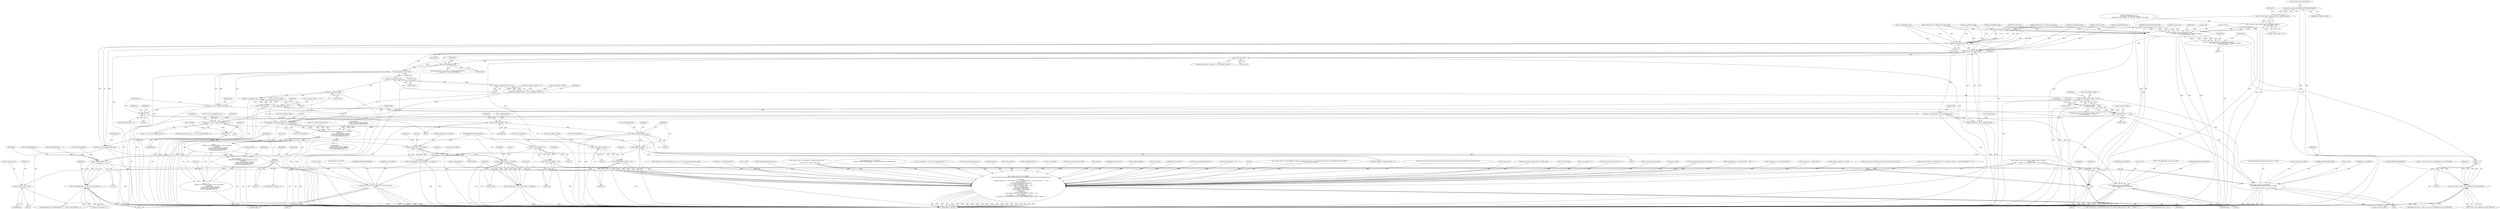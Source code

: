 digraph "0_FFmpeg_29ffeef5e73b8f41ff3a3f2242d356759c66f91f@API" {
"1002410" [label="(Call,h->avctx->active_thread_type & FF_THREAD_FRAME)"];
"1002409" [label="(Call,!(h->avctx->active_thread_type & FF_THREAD_FRAME))"];
"1002408" [label="(Call,!(h->avctx->active_thread_type & FF_THREAD_FRAME) ||\n                                             h0->current_slice == 0)"];
"1002402" [label="(Call,ff_h264_decode_ref_pic_marking(h0, &h->gb,\n                                             !(h->avctx->active_thread_type & FF_THREAD_FRAME) ||\n                                             h0->current_slice == 0))"];
"1002400" [label="(Call,ret = ff_h264_decode_ref_pic_marking(h0, &h->gb,\n                                             !(h->avctx->active_thread_type & FF_THREAD_FRAME) ||\n                                             h0->current_slice == 0))"];
"1002424" [label="(Call,ret < 0)"];
"1002423" [label="(Call,ret < 0 && (h->avctx->err_recognition & AV_EF_EXPLODE))"];
"1002493" [label="(Call,get_ue_golomb_31(&h->gb))"];
"1002491" [label="(Call,tmp = get_ue_golomb_31(&h->gb))"];
"1002499" [label="(Call,tmp > 2)"];
"1002511" [label="(Call,h->cabac_init_idc = tmp)"];
"1002529" [label="(Call,get_se_golomb(&h->gb))"];
"1002521" [label="(Call,tmp = h->pps.init_qp + get_se_golomb(&h->gb))"];
"1002535" [label="(Call,tmp > 51 + 6 * (h->sps.bit_depth_luma - 8))"];
"1002549" [label="(Call,av_log(h->avctx, AV_LOG_ERROR, \"QP %u out of range\n\", tmp))"];
"1002558" [label="(Call,h->qscale       = tmp)"];
"1002569" [label="(Call,get_chroma_qp(h, 0, h->qscale))"];
"1002563" [label="(Call,h->chroma_qp[0] = get_chroma_qp(h, 0, h->qscale))"];
"1002581" [label="(Call,get_chroma_qp(h, 1, h->qscale))"];
"1002575" [label="(Call,h->chroma_qp[1] = get_chroma_qp(h, 1, h->qscale))"];
"1002835" [label="(Call,h != h0)"];
"1003305" [label="(Call,av_log(h->avctx, AV_LOG_DEBUG,\n               \"slice:%d %s mb:%d %c%s%s pps:%u frame:%d poc:%d/%d ref:%d/%d qp:%d loop:%d:%d:%d weight:%d%s %s\n\",\n               h->slice_num,\n               (h->picture_structure == PICT_FRAME ? \"F\" : h->picture_structure == PICT_TOP_FIELD ? \"T\" : \"B\"),\n               first_mb_in_slice,\n               av_get_picture_type_char(h->slice_type),\n               h->slice_type_fixed ? \" fix\" : \"\",\n               h->nal_unit_type == NAL_IDR_SLICE ? \" IDR\" : \"\",\n               pps_id, h->frame_num,\n               h->cur_pic_ptr->field_poc[0],\n               h->cur_pic_ptr->field_poc[1],\n               h->ref_count[0], h->ref_count[1],\n               h->qscale,\n               h->deblocking_filter,\n               h->slice_alpha_c0_offset / 2 - 26, h->slice_beta_offset / 2 - 26,\n               h->use_weight,\n               h->use_weight == 1 && h->use_weight_chroma ? \"c\" : \"\",\n               h->slice_type == AV_PICTURE_TYPE_B ? (h->direct_spatial_mv_pred ? \"SPAT\" : \"TEMP\") : \"\"))"];
"1002523" [label="(Call,h->pps.init_qp + get_se_golomb(&h->gb))"];
"1002593" [label="(Call,get_bits1(&h->gb))"];
"1002610" [label="(Call,get_se_golomb(&h->gb))"];
"1002639" [label="(Call,get_ue_golomb_31(&h->gb))"];
"1002637" [label="(Call,tmp = get_ue_golomb_31(&h->gb))"];
"1002645" [label="(Call,tmp > 2)"];
"1002649" [label="(Call,av_log(h->avctx, AV_LOG_ERROR,\n                   \"deblocking_filter_idc %u out of range\n\", tmp))"];
"1002658" [label="(Call,h->deblocking_filter = tmp)"];
"1002664" [label="(Call,h->deblocking_filter < 2)"];
"1002669" [label="(Call,h->deblocking_filter ^= 1)"];
"1002785" [label="(Call,h->deblocking_filter == 1)"];
"1002784" [label="(Call,h->deblocking_filter == 1 && h0->max_contexts > 1)"];
"1002684" [label="(Call,get_se_golomb(&h->gb))"];
"1002683" [label="(Call,get_se_golomb(&h->gb) << 1)"];
"1002679" [label="(Call,h->slice_alpha_c0_offset += get_se_golomb(&h->gb) << 1)"];
"1002703" [label="(Call,h->slice_alpha_c0_offset > 104U)"];
"1002702" [label="(Call,h->slice_alpha_c0_offset > 104U ||\n                h->slice_beta_offset     > 104U)"];
"1002714" [label="(Call,av_log(h->avctx, AV_LOG_ERROR,\n                       \"deblocking filter parameters %d %d out of range\n\",\n                       h->slice_alpha_c0_offset, h->slice_beta_offset))"];
"1002856" [label="(Call,FFMIN(h->slice_alpha_c0_offset, h->slice_beta_offset))"];
"1002855" [label="(Call,FFMIN(h->slice_alpha_c0_offset, h->slice_beta_offset) -\n                   FFMAX3(0,\n                          h->pps.chroma_qp_index_offset[0],\n                          h->pps.chroma_qp_index_offset[1]) +\n                   6 * (h->sps.bit_depth_luma - 8))"];
"1002853" [label="(Call,52 -\n                   FFMIN(h->slice_alpha_c0_offset, h->slice_beta_offset) -\n                   FFMAX3(0,\n                          h->pps.chroma_qp_index_offset[0],\n                          h->pps.chroma_qp_index_offset[1]) +\n                   6 * (h->sps.bit_depth_luma - 8))"];
"1002847" [label="(Call,h->qp_thresh = 15 + 52 -\n                   FFMIN(h->slice_alpha_c0_offset, h->slice_beta_offset) -\n                   FFMAX3(0,\n                          h->pps.chroma_qp_index_offset[0],\n                          h->pps.chroma_qp_index_offset[1]) +\n                   6 * (h->sps.bit_depth_luma - 8))"];
"1002851" [label="(Call,15 + 52 -\n                   FFMIN(h->slice_alpha_c0_offset, h->slice_beta_offset) -\n                   FFMAX3(0,\n                          h->pps.chroma_qp_index_offset[0],\n                          h->pps.chroma_qp_index_offset[1]) +\n                   6 * (h->sps.bit_depth_luma - 8))"];
"1003383" [label="(Call,h->slice_alpha_c0_offset / 2)"];
"1003382" [label="(Call,h->slice_alpha_c0_offset / 2 - 26)"];
"1003390" [label="(Call,h->slice_beta_offset / 2)"];
"1003389" [label="(Call,h->slice_beta_offset / 2 - 26)"];
"1002695" [label="(Call,get_se_golomb(&h->gb))"];
"1002694" [label="(Call,get_se_golomb(&h->gb) << 1)"];
"1002690" [label="(Call,h->slice_beta_offset     += get_se_golomb(&h->gb) << 1)"];
"1002708" [label="(Call,h->slice_beta_offset     > 104U)"];
"1002211" [label="(Call,get_se_golomb(&h->gb))"];
"1002549" [label="(Call,av_log(h->avctx, AV_LOG_ERROR, \"QP %u out of range\n\", tmp))"];
"1003371" [label="(Call,h->ref_count[1])"];
"1002653" [label="(Identifier,AV_LOG_ERROR)"];
"1002620" [label="(Call,h->slice_alpha_c0_offset = 52)"];
"1003304" [label="(Block,)"];
"1002805" [label="(Call,h->deblocking_filter = 2)"];
"1003366" [label="(Call,h->ref_count[0])"];
"1002666" [label="(Identifier,h)"];
"1002673" [label="(Literal,1)"];
"1002022" [label="(Call,first_mb_in_slice / h->mb_width)"];
"1002625" [label="(Call,h->slice_beta_offset     = 52)"];
"1002800" [label="(Identifier,h)"];
"1002581" [label="(Call,get_chroma_qp(h, 1, h->qscale))"];
"1002668" [label="(Literal,2)"];
"1002685" [label="(Call,&h->gb)"];
"1003394" [label="(Literal,2)"];
"1002572" [label="(Call,h->qscale)"];
"1002636" [label="(Block,)"];
"1003376" [label="(Call,h->qscale)"];
"1002847" [label="(Call,h->qp_thresh = 15 + 52 -\n                   FFMIN(h->slice_alpha_c0_offset, h->slice_beta_offset) -\n                   FFMAX3(0,\n                          h->pps.chroma_qp_index_offset[0],\n                          h->pps.chroma_qp_index_offset[1]) +\n                   6 * (h->sps.bit_depth_luma - 8))"];
"1002789" [label="(Literal,1)"];
"1003392" [label="(Identifier,h)"];
"1001914" [label="(Call,clone_slice(h, h0))"];
"1002849" [label="(Identifier,h)"];
"1002424" [label="(Call,ret < 0)"];
"1002523" [label="(Call,h->pps.init_qp + get_se_golomb(&h->gb))"];
"1002639" [label="(Call,get_ue_golomb_31(&h->gb))"];
"1002416" [label="(Identifier,FF_THREAD_FRAME)"];
"1002562" [label="(Identifier,tmp)"];
"1002648" [label="(Block,)"];
"1003384" [label="(Call,h->slice_alpha_c0_offset)"];
"1003329" [label="(Identifier,first_mb_in_slice)"];
"1003379" [label="(Call,h->deblocking_filter)"];
"1002865" [label="(Literal,0)"];
"1002593" [label="(Call,get_bits1(&h->gb))"];
"1002492" [label="(Identifier,tmp)"];
"1003311" [label="(Call,h->slice_num)"];
"1002718" [label="(Identifier,AV_LOG_ERROR)"];
"1002647" [label="(Literal,2)"];
"1002784" [label="(Call,h->deblocking_filter == 1 && h0->max_contexts > 1)"];
"1003388" [label="(Literal,26)"];
"1001611" [label="(Call,ret < 0 && (h->avctx->err_recognition & AV_EF_EXPLODE))"];
"1002854" [label="(Literal,52)"];
"1003397" [label="(Identifier,h)"];
"1003309" [label="(Identifier,AV_LOG_DEBUG)"];
"1002792" [label="(Identifier,h0)"];
"1002959" [label="(Call,h->slice_num&(MAX_SLICES-1))"];
"1002689" [label="(Literal,1)"];
"1002696" [label="(Call,&h->gb)"];
"1002408" [label="(Call,!(h->avctx->active_thread_type & FF_THREAD_FRAME) ||\n                                             h0->current_slice == 0)"];
"1002575" [label="(Call,h->chroma_qp[1] = get_chroma_qp(h, 1, h->qscale))"];
"1002640" [label="(Call,&h->gb)"];
"1002498" [label="(ControlStructure,if (tmp > 2))"];
"1002663" [label="(ControlStructure,if (h->deblocking_filter < 2))"];
"1002563" [label="(Call,h->chroma_qp[0] = get_chroma_qp(h, 0, h->qscale))"];
"1002566" [label="(Identifier,h)"];
"1002259" [label="(Call,h0->current_slice == 0 ||\n         slice_type != h0->last_slice_type ||\n         memcmp(h0->last_ref_count, h0->ref_count, sizeof(h0->ref_count)))"];
"1002778" [label="(Call,h->deblocking_filter = 0)"];
"1000997" [label="(Call,get_bits(&h->gb, h->sps.log2_max_frame_num))"];
"1003382" [label="(Call,h->slice_alpha_c0_offset / 2 - 26)"];
"1002880" [label="(Call,6 * (h->sps.bit_depth_luma - 8))"];
"1003334" [label="(Call,h->slice_type_fixed ? \" fix\" : \"\")"];
"1003425" [label="(Literal,0)"];
"1002975" [label="(Call,av_log(h->avctx, AV_LOG_WARNING, \"Possibly too many slices (%d >= %d), increase MAX_SLICES and recompile if there are artifacts\n\", h->slice_num, MAX_SLICES))"];
"1002402" [label="(Call,ff_h264_decode_ref_pic_marking(h0, &h->gb,\n                                             !(h->avctx->active_thread_type & FF_THREAD_FRAME) ||\n                                             h0->current_slice == 0))"];
"1002426" [label="(Literal,0)"];
"1003310" [label="(Literal,\"slice:%d %s mb:%d %c%s%s pps:%u frame:%d poc:%d/%d ref:%d/%d qp:%d loop:%d:%d:%d weight:%d%s %s\n\")"];
"1003349" [label="(Call,h->frame_num)"];
"1002651" [label="(Identifier,h)"];
"1002719" [label="(Literal,\"deblocking filter parameters %d %d out of range\n\")"];
"1003305" [label="(Call,av_log(h->avctx, AV_LOG_DEBUG,\n               \"slice:%d %s mb:%d %c%s%s pps:%u frame:%d poc:%d/%d ref:%d/%d qp:%d loop:%d:%d:%d weight:%d%s %s\n\",\n               h->slice_num,\n               (h->picture_structure == PICT_FRAME ? \"F\" : h->picture_structure == PICT_TOP_FIELD ? \"T\" : \"B\"),\n               first_mb_in_slice,\n               av_get_picture_type_char(h->slice_type),\n               h->slice_type_fixed ? \" fix\" : \"\",\n               h->nal_unit_type == NAL_IDR_SLICE ? \" IDR\" : \"\",\n               pps_id, h->frame_num,\n               h->cur_pic_ptr->field_poc[0],\n               h->cur_pic_ptr->field_poc[1],\n               h->ref_count[0], h->ref_count[1],\n               h->qscale,\n               h->deblocking_filter,\n               h->slice_alpha_c0_offset / 2 - 26, h->slice_beta_offset / 2 - 26,\n               h->use_weight,\n               h->use_weight == 1 && h->use_weight_chroma ? \"c\" : \"\",\n               h->slice_type == AV_PICTURE_TYPE_B ? (h->direct_spatial_mv_pred ? \"SPAT\" : \"TEMP\") : \"\"))"];
"1000126" [label="(MethodParameterIn,H264Context *h0)"];
"1002564" [label="(Call,h->chroma_qp[0])"];
"1001754" [label="(Call,h0->cur_pic_ptr->frame_num != h->frame_num)"];
"1002836" [label="(Identifier,h)"];
"1002159" [label="(Call,get_se_golomb(&h->gb))"];
"1002834" [label="(ControlStructure,if (h != h0))"];
"1002088" [label="(Call,2 * h->frame_num)"];
"1003401" [label="(Call,h->use_weight == 1)"];
"1002417" [label="(Call,h0->current_slice == 0)"];
"1002411" [label="(Call,h->avctx->active_thread_type)"];
"1002529" [label="(Call,get_se_golomb(&h->gb))"];
"1002535" [label="(Call,tmp > 51 + 6 * (h->sps.bit_depth_luma - 8))"];
"1002131" [label="(Call,get_bits(&h->gb, h->sps.log2_max_poc_lsb))"];
"1003004" [label="(Call,h->slice_num & (MAX_SLICES - 1))"];
"1002733" [label="(Identifier,h)"];
"1002723" [label="(Call,h->slice_beta_offset)"];
"1002522" [label="(Identifier,tmp)"];
"1002720" [label="(Call,h->slice_alpha_c0_offset)"];
"1002534" [label="(ControlStructure,if (tmp > 51 + 6 * (h->sps.bit_depth_luma - 8)))"];
"1002680" [label="(Call,h->slice_alpha_c0_offset)"];
"1002491" [label="(Call,tmp = get_ue_golomb_31(&h->gb))"];
"1003352" [label="(Call,h->cur_pic_ptr->field_poc[0])"];
"1002524" [label="(Call,h->pps.init_qp)"];
"1002863" [label="(Call,FFMAX3(0,\n                          h->pps.chroma_qp_index_offset[0],\n                          h->pps.chroma_qp_index_offset[1]) +\n                   6 * (h->sps.bit_depth_luma - 8))"];
"1002186" [label="(Call,get_se_golomb(&h->gb))"];
"1002665" [label="(Call,h->deblocking_filter)"];
"1002670" [label="(Call,h->deblocking_filter)"];
"1002690" [label="(Call,h->slice_beta_offset     += get_se_golomb(&h->gb) << 1)"];
"1002638" [label="(Identifier,tmp)"];
"1002835" [label="(Call,h != h0)"];
"1002557" [label="(Identifier,AVERROR_INVALIDDATA)"];
"1002571" [label="(Literal,0)"];
"1003396" [label="(Call,h->use_weight)"];
"1002790" [label="(Call,h0->max_contexts > 1)"];
"1002700" [label="(Literal,1)"];
"1002536" [label="(Identifier,tmp)"];
"1003390" [label="(Call,h->slice_beta_offset / 2)"];
"1002848" [label="(Call,h->qp_thresh)"];
"1002598" [label="(ControlStructure,if (h->slice_type == AV_PICTURE_TYPE_SP ||\n        h->slice_type == AV_PICTURE_TYPE_SI))"];
"1002701" [label="(ControlStructure,if (h->slice_alpha_c0_offset > 104U ||\n                h->slice_beta_offset     > 104U))"];
"1002615" [label="(Call,h->deblocking_filter     = 1)"];
"1003389" [label="(Call,h->slice_beta_offset / 2 - 26)"];
"1003330" [label="(Call,av_get_picture_type_char(h->slice_type))"];
"1002403" [label="(Identifier,h0)"];
"1002499" [label="(Call,tmp > 2)"];
"1002610" [label="(Call,get_se_golomb(&h->gb))"];
"1002662" [label="(Identifier,tmp)"];
"1002786" [label="(Call,h->deblocking_filter)"];
"1000125" [label="(MethodParameterIn,H264Context *h)"];
"1002602" [label="(Identifier,h)"];
"1002617" [label="(Identifier,h)"];
"1002660" [label="(Identifier,h)"];
"1002584" [label="(Call,h->qscale)"];
"1002409" [label="(Call,!(h->avctx->active_thread_type & FF_THREAD_FRAME))"];
"1002476" [label="(Call,ff_h264_direct_ref_list_init(h))"];
"1002684" [label="(Call,get_se_golomb(&h->gb))"];
"1002646" [label="(Identifier,tmp)"];
"1002650" [label="(Call,h->avctx)"];
"1002399" [label="(Block,)"];
"1002553" [label="(Identifier,AV_LOG_ERROR)"];
"1002695" [label="(Call,get_se_golomb(&h->gb))"];
"1002569" [label="(Call,get_chroma_qp(h, 0, h->qscale))"];
"1002678" [label="(Block,)"];
"1002539" [label="(Call,6 * (h->sps.bit_depth_luma - 8))"];
"1003340" [label="(Call,h->nal_unit_type == NAL_IDR_SLICE ? \" IDR\" : \"\")"];
"1002537" [label="(Call,51 + 6 * (h->sps.bit_depth_luma - 8))"];
"1002692" [label="(Identifier,h)"];
"1002669" [label="(Call,h->deblocking_filter ^= 1)"];
"1002438" [label="(Identifier,h)"];
"1002727" [label="(Identifier,AVERROR_INVALIDDATA)"];
"1002490" [label="(Block,)"];
"1002590" [label="(Identifier,h)"];
"1002708" [label="(Call,h->slice_beta_offset     > 104U)"];
"1002425" [label="(Identifier,ret)"];
"1002702" [label="(Call,h->slice_alpha_c0_offset > 104U ||\n                h->slice_beta_offset     > 104U)"];
"1002703" [label="(Call,h->slice_alpha_c0_offset > 104U)"];
"1002783" [label="(ControlStructure,if (h->deblocking_filter == 1 && h0->max_contexts > 1))"];
"1003395" [label="(Literal,26)"];
"1002423" [label="(Call,ret < 0 && (h->avctx->err_recognition & AV_EF_EXPLODE))"];
"1002570" [label="(Identifier,h)"];
"1001442" [label="(Call,h->frame_num != h->prev_frame_num)"];
"1002851" [label="(Call,15 + 52 -\n                   FFMIN(h->slice_alpha_c0_offset, h->slice_beta_offset) -\n                   FFMAX3(0,\n                          h->pps.chroma_qp_index_offset[0],\n                          h->pps.chroma_qp_index_offset[1]) +\n                   6 * (h->sps.bit_depth_luma - 8))"];
"1002969" [label="(Call,h->slice_num >= MAX_SLICES)"];
"1000980" [label="(Call,h->dequant_coeff_pps != pps_id)"];
"1002645" [label="(Call,tmp > 2)"];
"1002649" [label="(Call,av_log(h->avctx, AV_LOG_ERROR,\n                   \"deblocking_filter_idc %u out of range\n\", tmp))"];
"1002404" [label="(Call,&h->gb)"];
"1002655" [label="(Identifier,tmp)"];
"1002511" [label="(Call,h->cabac_init_idc = tmp)"];
"1002422" [label="(ControlStructure,if (ret < 0 && (h->avctx->err_recognition & AV_EF_EXPLODE)))"];
"1002709" [label="(Call,h->slice_beta_offset)"];
"1003411" [label="(Call,h->slice_type == AV_PICTURE_TYPE_B ? (h->direct_spatial_mv_pred ? \"SPAT\" : \"TEMP\") : \"\")"];
"1002659" [label="(Call,h->deblocking_filter)"];
"1000993" [label="(Call,h->frame_num = get_bits(&h->gb, h->sps.log2_max_frame_num))"];
"1002427" [label="(Call,h->avctx->err_recognition & AV_EF_EXPLODE)"];
"1003314" [label="(Call,h->picture_structure == PICT_FRAME ? \"F\" : h->picture_structure == PICT_TOP_FIELD ? \"T\" : \"B\")"];
"1002860" [label="(Call,h->slice_beta_offset)"];
"1002841" [label="(Identifier,h)"];
"1002594" [label="(Call,&h->gb)"];
"1002493" [label="(Call,get_ue_golomb_31(&h->gb))"];
"1002852" [label="(Literal,15)"];
"1001083" [label="(Call,get_bits1(&h->gb))"];
"1002714" [label="(Call,av_log(h->avctx, AV_LOG_ERROR,\n                       \"deblocking filter parameters %d %d out of range\n\",\n                       h->slice_alpha_c0_offset, h->slice_beta_offset))"];
"1003391" [label="(Call,h->slice_beta_offset)"];
"1002512" [label="(Call,h->cabac_init_idc)"];
"1002611" [label="(Call,&h->gb)"];
"1002435" [label="(Identifier,AVERROR_INVALIDDATA)"];
"1002679" [label="(Call,h->slice_alpha_c0_offset += get_se_golomb(&h->gb) << 1)"];
"1002500" [label="(Identifier,tmp)"];
"1002239" [label="(Call,get_ue_golomb(&h->gb))"];
"1002501" [label="(Literal,2)"];
"1002400" [label="(Call,ret = ff_h264_decode_ref_pic_marking(h0, &h->gb,\n                                             !(h->avctx->active_thread_type & FF_THREAD_FRAME) ||\n                                             h0->current_slice == 0))"];
"1002705" [label="(Identifier,h)"];
"1002712" [label="(Literal,104U)"];
"1002715" [label="(Call,h->avctx)"];
"1002401" [label="(Identifier,ret)"];
"1002713" [label="(Block,)"];
"1002576" [label="(Call,h->chroma_qp[1])"];
"1001460" [label="(Call,h->frame_num != (h->prev_frame_num + 1) % (1 << h->sps.log2_max_frame_num))"];
"1002582" [label="(Identifier,h)"];
"1002548" [label="(Block,)"];
"1002654" [label="(Literal,\"deblocking_filter_idc %u out of range\n\")"];
"1002530" [label="(Call,&h->gb)"];
"1002657" [label="(Identifier,AVERROR_INVALIDDATA)"];
"1002853" [label="(Call,52 -\n                   FFMIN(h->slice_alpha_c0_offset, h->slice_beta_offset) -\n                   FFMAX3(0,\n                          h->pps.chroma_qp_index_offset[0],\n                          h->pps.chroma_qp_index_offset[1]) +\n                   6 * (h->sps.bit_depth_luma - 8))"];
"1000306" [label="(Call,pps_id >= MAX_PPS_COUNT)"];
"1002551" [label="(Identifier,h)"];
"1002676" [label="(Identifier,h)"];
"1001908" [label="(Call,h != h0)"];
"1002671" [label="(Identifier,h)"];
"1002550" [label="(Call,h->avctx)"];
"1002637" [label="(Call,tmp = get_ue_golomb_31(&h->gb))"];
"1002704" [label="(Call,h->slice_alpha_c0_offset)"];
"1002513" [label="(Identifier,h)"];
"1003306" [label="(Call,h->avctx)"];
"1002691" [label="(Call,h->slice_beta_offset)"];
"1002578" [label="(Identifier,h)"];
"1002518" [label="(Identifier,h)"];
"1002942" [label="(Call,h->slice_num&(MAX_SLICES-1))"];
"1000887" [label="(Call,av_log(h->avctx, AV_LOG_INFO, \"Reinit context to %dx%d, \"\n               \"pix_fmt: %s\n\", h->width, h->height, av_get_pix_fmt_name(h->avctx->pix_fmt)))"];
"1002587" [label="(ControlStructure,if (h->slice_type == AV_PICTURE_TYPE_SP))"];
"1002710" [label="(Identifier,h)"];
"1002785" [label="(Call,h->deblocking_filter == 1)"];
"1003383" [label="(Call,h->slice_alpha_c0_offset / 2)"];
"1002555" [label="(Identifier,tmp)"];
"1002856" [label="(Call,FFMIN(h->slice_alpha_c0_offset, h->slice_beta_offset))"];
"1002707" [label="(Literal,104U)"];
"1002664" [label="(Call,h->deblocking_filter < 2)"];
"1002855" [label="(Call,FFMIN(h->slice_alpha_c0_offset, h->slice_beta_offset) -\n                   FFMAX3(0,\n                          h->pps.chroma_qp_index_offset[0],\n                          h->pps.chroma_qp_index_offset[1]) +\n                   6 * (h->sps.bit_depth_luma - 8))"];
"1002864" [label="(Call,FFMAX3(0,\n                          h->pps.chroma_qp_index_offset[0],\n                          h->pps.chroma_qp_index_offset[1]))"];
"1002716" [label="(Identifier,h)"];
"1002837" [label="(Identifier,h0)"];
"1002823" [label="(Call,av_log(h->avctx, AV_LOG_INFO,\n                       \"Cannot parallelize deblocking type 1, decoding such frames in sequential order\n\"))"];
"1003399" [label="(Call,h->use_weight == 1 && h->use_weight_chroma ? \"c\" : \"\")"];
"1003359" [label="(Call,h->cur_pic_ptr->field_poc[1])"];
"1002857" [label="(Call,h->slice_alpha_c0_offset)"];
"1002419" [label="(Identifier,h0)"];
"1002410" [label="(Call,h->avctx->active_thread_type & FF_THREAD_FRAME)"];
"1001073" [label="(Call,get_bits1(&h->gb))"];
"1003426" [label="(MethodReturn,static int)"];
"1002644" [label="(ControlStructure,if (tmp > 2))"];
"1002521" [label="(Call,tmp = h->pps.init_qp + get_se_golomb(&h->gb))"];
"1003387" [label="(Literal,2)"];
"1002559" [label="(Call,h->qscale)"];
"1002694" [label="(Call,get_se_golomb(&h->gb) << 1)"];
"1002560" [label="(Identifier,h)"];
"1000127" [label="(Block,)"];
"1002554" [label="(Literal,\"QP %u out of range\n\")"];
"1002683" [label="(Call,get_se_golomb(&h->gb) << 1)"];
"1002891" [label="(Identifier,h0)"];
"1002658" [label="(Call,h->deblocking_filter = tmp)"];
"1002430" [label="(Identifier,h)"];
"1002494" [label="(Call,&h->gb)"];
"1002505" [label="(Identifier,h)"];
"1001491" [label="(Call,av_log(h->avctx, AV_LOG_DEBUG, \"Frame num gap %d %d\n\",\n                   h->frame_num, h->prev_frame_num))"];
"1002558" [label="(Call,h->qscale       = tmp)"];
"1002583" [label="(Literal,1)"];
"1003348" [label="(Identifier,pps_id)"];
"1002515" [label="(Identifier,tmp)"];
"1002113" [label="(Call,get_ue_golomb(&h->gb))"];
"1002410" -> "1002409"  [label="AST: "];
"1002410" -> "1002416"  [label="CFG: "];
"1002411" -> "1002410"  [label="AST: "];
"1002416" -> "1002410"  [label="AST: "];
"1002409" -> "1002410"  [label="CFG: "];
"1002410" -> "1003426"  [label="DDG: "];
"1002410" -> "1003426"  [label="DDG: "];
"1002410" -> "1002409"  [label="DDG: "];
"1002410" -> "1002409"  [label="DDG: "];
"1002409" -> "1002408"  [label="AST: "];
"1002419" -> "1002409"  [label="CFG: "];
"1002408" -> "1002409"  [label="CFG: "];
"1002409" -> "1003426"  [label="DDG: "];
"1002409" -> "1002408"  [label="DDG: "];
"1002408" -> "1002402"  [label="AST: "];
"1002408" -> "1002417"  [label="CFG: "];
"1002417" -> "1002408"  [label="AST: "];
"1002402" -> "1002408"  [label="CFG: "];
"1002408" -> "1003426"  [label="DDG: "];
"1002408" -> "1003426"  [label="DDG: "];
"1002408" -> "1002402"  [label="DDG: "];
"1002408" -> "1002402"  [label="DDG: "];
"1002417" -> "1002408"  [label="DDG: "];
"1002417" -> "1002408"  [label="DDG: "];
"1002259" -> "1002408"  [label="DDG: "];
"1002402" -> "1002400"  [label="AST: "];
"1002403" -> "1002402"  [label="AST: "];
"1002404" -> "1002402"  [label="AST: "];
"1002400" -> "1002402"  [label="CFG: "];
"1002402" -> "1003426"  [label="DDG: "];
"1002402" -> "1003426"  [label="DDG: "];
"1002402" -> "1003426"  [label="DDG: "];
"1002402" -> "1002400"  [label="DDG: "];
"1002402" -> "1002400"  [label="DDG: "];
"1002402" -> "1002400"  [label="DDG: "];
"1001914" -> "1002402"  [label="DDG: "];
"1001908" -> "1002402"  [label="DDG: "];
"1000126" -> "1002402"  [label="DDG: "];
"1002113" -> "1002402"  [label="DDG: "];
"1001073" -> "1002402"  [label="DDG: "];
"1000997" -> "1002402"  [label="DDG: "];
"1002239" -> "1002402"  [label="DDG: "];
"1002159" -> "1002402"  [label="DDG: "];
"1002186" -> "1002402"  [label="DDG: "];
"1001083" -> "1002402"  [label="DDG: "];
"1002211" -> "1002402"  [label="DDG: "];
"1002131" -> "1002402"  [label="DDG: "];
"1002402" -> "1002493"  [label="DDG: "];
"1002402" -> "1002529"  [label="DDG: "];
"1002402" -> "1002835"  [label="DDG: "];
"1002400" -> "1002399"  [label="AST: "];
"1002401" -> "1002400"  [label="AST: "];
"1002425" -> "1002400"  [label="CFG: "];
"1002400" -> "1003426"  [label="DDG: "];
"1002400" -> "1002424"  [label="DDG: "];
"1002424" -> "1002423"  [label="AST: "];
"1002424" -> "1002426"  [label="CFG: "];
"1002425" -> "1002424"  [label="AST: "];
"1002426" -> "1002424"  [label="AST: "];
"1002430" -> "1002424"  [label="CFG: "];
"1002423" -> "1002424"  [label="CFG: "];
"1002424" -> "1003426"  [label="DDG: "];
"1002424" -> "1002423"  [label="DDG: "];
"1002424" -> "1002423"  [label="DDG: "];
"1002423" -> "1002422"  [label="AST: "];
"1002423" -> "1002427"  [label="CFG: "];
"1002427" -> "1002423"  [label="AST: "];
"1002435" -> "1002423"  [label="CFG: "];
"1002438" -> "1002423"  [label="CFG: "];
"1002423" -> "1003426"  [label="DDG: "];
"1002423" -> "1003426"  [label="DDG: "];
"1002423" -> "1003426"  [label="DDG: "];
"1002427" -> "1002423"  [label="DDG: "];
"1002427" -> "1002423"  [label="DDG: "];
"1001611" -> "1002423"  [label="DDG: "];
"1002493" -> "1002491"  [label="AST: "];
"1002493" -> "1002494"  [label="CFG: "];
"1002494" -> "1002493"  [label="AST: "];
"1002491" -> "1002493"  [label="CFG: "];
"1002493" -> "1003426"  [label="DDG: "];
"1002493" -> "1002491"  [label="DDG: "];
"1002113" -> "1002493"  [label="DDG: "];
"1001073" -> "1002493"  [label="DDG: "];
"1000997" -> "1002493"  [label="DDG: "];
"1002239" -> "1002493"  [label="DDG: "];
"1002159" -> "1002493"  [label="DDG: "];
"1002186" -> "1002493"  [label="DDG: "];
"1002211" -> "1002493"  [label="DDG: "];
"1002131" -> "1002493"  [label="DDG: "];
"1001083" -> "1002493"  [label="DDG: "];
"1002493" -> "1002529"  [label="DDG: "];
"1002491" -> "1002490"  [label="AST: "];
"1002492" -> "1002491"  [label="AST: "];
"1002500" -> "1002491"  [label="CFG: "];
"1002491" -> "1003426"  [label="DDG: "];
"1002491" -> "1002499"  [label="DDG: "];
"1002499" -> "1002498"  [label="AST: "];
"1002499" -> "1002501"  [label="CFG: "];
"1002500" -> "1002499"  [label="AST: "];
"1002501" -> "1002499"  [label="AST: "];
"1002505" -> "1002499"  [label="CFG: "];
"1002513" -> "1002499"  [label="CFG: "];
"1002499" -> "1003426"  [label="DDG: "];
"1002499" -> "1003426"  [label="DDG: "];
"1002499" -> "1002511"  [label="DDG: "];
"1002511" -> "1002490"  [label="AST: "];
"1002511" -> "1002515"  [label="CFG: "];
"1002512" -> "1002511"  [label="AST: "];
"1002515" -> "1002511"  [label="AST: "];
"1002518" -> "1002511"  [label="CFG: "];
"1002511" -> "1003426"  [label="DDG: "];
"1002529" -> "1002523"  [label="AST: "];
"1002529" -> "1002530"  [label="CFG: "];
"1002530" -> "1002529"  [label="AST: "];
"1002523" -> "1002529"  [label="CFG: "];
"1002529" -> "1003426"  [label="DDG: "];
"1002529" -> "1002521"  [label="DDG: "];
"1002529" -> "1002523"  [label="DDG: "];
"1002113" -> "1002529"  [label="DDG: "];
"1001073" -> "1002529"  [label="DDG: "];
"1000997" -> "1002529"  [label="DDG: "];
"1002239" -> "1002529"  [label="DDG: "];
"1002159" -> "1002529"  [label="DDG: "];
"1002186" -> "1002529"  [label="DDG: "];
"1002211" -> "1002529"  [label="DDG: "];
"1002131" -> "1002529"  [label="DDG: "];
"1001083" -> "1002529"  [label="DDG: "];
"1002529" -> "1002593"  [label="DDG: "];
"1002529" -> "1002610"  [label="DDG: "];
"1002529" -> "1002639"  [label="DDG: "];
"1002521" -> "1000127"  [label="AST: "];
"1002521" -> "1002523"  [label="CFG: "];
"1002522" -> "1002521"  [label="AST: "];
"1002523" -> "1002521"  [label="AST: "];
"1002536" -> "1002521"  [label="CFG: "];
"1002521" -> "1003426"  [label="DDG: "];
"1002521" -> "1002535"  [label="DDG: "];
"1002535" -> "1002534"  [label="AST: "];
"1002535" -> "1002537"  [label="CFG: "];
"1002536" -> "1002535"  [label="AST: "];
"1002537" -> "1002535"  [label="AST: "];
"1002551" -> "1002535"  [label="CFG: "];
"1002560" -> "1002535"  [label="CFG: "];
"1002535" -> "1003426"  [label="DDG: "];
"1002535" -> "1003426"  [label="DDG: "];
"1002539" -> "1002535"  [label="DDG: "];
"1002539" -> "1002535"  [label="DDG: "];
"1002535" -> "1002549"  [label="DDG: "];
"1002535" -> "1002558"  [label="DDG: "];
"1002549" -> "1002548"  [label="AST: "];
"1002549" -> "1002555"  [label="CFG: "];
"1002550" -> "1002549"  [label="AST: "];
"1002553" -> "1002549"  [label="AST: "];
"1002554" -> "1002549"  [label="AST: "];
"1002555" -> "1002549"  [label="AST: "];
"1002557" -> "1002549"  [label="CFG: "];
"1002549" -> "1003426"  [label="DDG: "];
"1002549" -> "1003426"  [label="DDG: "];
"1002549" -> "1003426"  [label="DDG: "];
"1002549" -> "1003426"  [label="DDG: "];
"1001491" -> "1002549"  [label="DDG: "];
"1000887" -> "1002549"  [label="DDG: "];
"1002558" -> "1000127"  [label="AST: "];
"1002558" -> "1002562"  [label="CFG: "];
"1002559" -> "1002558"  [label="AST: "];
"1002562" -> "1002558"  [label="AST: "];
"1002566" -> "1002558"  [label="CFG: "];
"1002558" -> "1003426"  [label="DDG: "];
"1002558" -> "1002569"  [label="DDG: "];
"1002569" -> "1002563"  [label="AST: "];
"1002569" -> "1002572"  [label="CFG: "];
"1002570" -> "1002569"  [label="AST: "];
"1002571" -> "1002569"  [label="AST: "];
"1002572" -> "1002569"  [label="AST: "];
"1002563" -> "1002569"  [label="CFG: "];
"1002569" -> "1002563"  [label="DDG: "];
"1002569" -> "1002563"  [label="DDG: "];
"1002569" -> "1002563"  [label="DDG: "];
"1002476" -> "1002569"  [label="DDG: "];
"1000125" -> "1002569"  [label="DDG: "];
"1002569" -> "1002581"  [label="DDG: "];
"1002569" -> "1002581"  [label="DDG: "];
"1002563" -> "1000127"  [label="AST: "];
"1002564" -> "1002563"  [label="AST: "];
"1002578" -> "1002563"  [label="CFG: "];
"1002563" -> "1003426"  [label="DDG: "];
"1002563" -> "1003426"  [label="DDG: "];
"1002581" -> "1002575"  [label="AST: "];
"1002581" -> "1002584"  [label="CFG: "];
"1002582" -> "1002581"  [label="AST: "];
"1002583" -> "1002581"  [label="AST: "];
"1002584" -> "1002581"  [label="AST: "];
"1002575" -> "1002581"  [label="CFG: "];
"1002581" -> "1003426"  [label="DDG: "];
"1002581" -> "1003426"  [label="DDG: "];
"1002581" -> "1002575"  [label="DDG: "];
"1002581" -> "1002575"  [label="DDG: "];
"1002581" -> "1002575"  [label="DDG: "];
"1000125" -> "1002581"  [label="DDG: "];
"1002581" -> "1002835"  [label="DDG: "];
"1002581" -> "1003305"  [label="DDG: "];
"1002575" -> "1000127"  [label="AST: "];
"1002576" -> "1002575"  [label="AST: "];
"1002590" -> "1002575"  [label="CFG: "];
"1002575" -> "1003426"  [label="DDG: "];
"1002575" -> "1003426"  [label="DDG: "];
"1002835" -> "1002834"  [label="AST: "];
"1002835" -> "1002837"  [label="CFG: "];
"1002836" -> "1002835"  [label="AST: "];
"1002837" -> "1002835"  [label="AST: "];
"1002841" -> "1002835"  [label="CFG: "];
"1002849" -> "1002835"  [label="CFG: "];
"1002835" -> "1003426"  [label="DDG: "];
"1002835" -> "1003426"  [label="DDG: "];
"1002835" -> "1003426"  [label="DDG: "];
"1000125" -> "1002835"  [label="DDG: "];
"1001914" -> "1002835"  [label="DDG: "];
"1001908" -> "1002835"  [label="DDG: "];
"1000126" -> "1002835"  [label="DDG: "];
"1003305" -> "1003304"  [label="AST: "];
"1003305" -> "1003411"  [label="CFG: "];
"1003306" -> "1003305"  [label="AST: "];
"1003309" -> "1003305"  [label="AST: "];
"1003310" -> "1003305"  [label="AST: "];
"1003311" -> "1003305"  [label="AST: "];
"1003314" -> "1003305"  [label="AST: "];
"1003329" -> "1003305"  [label="AST: "];
"1003330" -> "1003305"  [label="AST: "];
"1003334" -> "1003305"  [label="AST: "];
"1003340" -> "1003305"  [label="AST: "];
"1003348" -> "1003305"  [label="AST: "];
"1003349" -> "1003305"  [label="AST: "];
"1003352" -> "1003305"  [label="AST: "];
"1003359" -> "1003305"  [label="AST: "];
"1003366" -> "1003305"  [label="AST: "];
"1003371" -> "1003305"  [label="AST: "];
"1003376" -> "1003305"  [label="AST: "];
"1003379" -> "1003305"  [label="AST: "];
"1003382" -> "1003305"  [label="AST: "];
"1003389" -> "1003305"  [label="AST: "];
"1003396" -> "1003305"  [label="AST: "];
"1003399" -> "1003305"  [label="AST: "];
"1003411" -> "1003305"  [label="AST: "];
"1003425" -> "1003305"  [label="CFG: "];
"1003305" -> "1003426"  [label="DDG: "];
"1003305" -> "1003426"  [label="DDG: "];
"1003305" -> "1003426"  [label="DDG: "];
"1003305" -> "1003426"  [label="DDG: "];
"1003305" -> "1003426"  [label="DDG: "];
"1003305" -> "1003426"  [label="DDG: "];
"1003305" -> "1003426"  [label="DDG: "];
"1003305" -> "1003426"  [label="DDG: "];
"1003305" -> "1003426"  [label="DDG: "];
"1003305" -> "1003426"  [label="DDG: "];
"1003305" -> "1003426"  [label="DDG: "];
"1003305" -> "1003426"  [label="DDG: "];
"1003305" -> "1003426"  [label="DDG: "];
"1003305" -> "1003426"  [label="DDG: "];
"1003305" -> "1003426"  [label="DDG: "];
"1003305" -> "1003426"  [label="DDG: "];
"1003305" -> "1003426"  [label="DDG: "];
"1003305" -> "1003426"  [label="DDG: "];
"1003305" -> "1003426"  [label="DDG: "];
"1003305" -> "1003426"  [label="DDG: "];
"1003305" -> "1003426"  [label="DDG: "];
"1003305" -> "1003426"  [label="DDG: "];
"1000887" -> "1003305"  [label="DDG: "];
"1002975" -> "1003305"  [label="DDG: "];
"1002975" -> "1003305"  [label="DDG: "];
"1002823" -> "1003305"  [label="DDG: "];
"1001491" -> "1003305"  [label="DDG: "];
"1001491" -> "1003305"  [label="DDG: "];
"1002969" -> "1003305"  [label="DDG: "];
"1002942" -> "1003305"  [label="DDG: "];
"1003004" -> "1003305"  [label="DDG: "];
"1002959" -> "1003305"  [label="DDG: "];
"1002022" -> "1003305"  [label="DDG: "];
"1003330" -> "1003305"  [label="DDG: "];
"1000980" -> "1003305"  [label="DDG: "];
"1000306" -> "1003305"  [label="DDG: "];
"1002088" -> "1003305"  [label="DDG: "];
"1000993" -> "1003305"  [label="DDG: "];
"1001442" -> "1003305"  [label="DDG: "];
"1001460" -> "1003305"  [label="DDG: "];
"1001754" -> "1003305"  [label="DDG: "];
"1002805" -> "1003305"  [label="DDG: "];
"1002785" -> "1003305"  [label="DDG: "];
"1003382" -> "1003305"  [label="DDG: "];
"1003382" -> "1003305"  [label="DDG: "];
"1003389" -> "1003305"  [label="DDG: "];
"1003389" -> "1003305"  [label="DDG: "];
"1003401" -> "1003305"  [label="DDG: "];
"1002524" -> "1002523"  [label="AST: "];
"1002523" -> "1003426"  [label="DDG: "];
"1002523" -> "1003426"  [label="DDG: "];
"1002593" -> "1002587"  [label="AST: "];
"1002593" -> "1002594"  [label="CFG: "];
"1002594" -> "1002593"  [label="AST: "];
"1002602" -> "1002593"  [label="CFG: "];
"1002593" -> "1003426"  [label="DDG: "];
"1002593" -> "1003426"  [label="DDG: "];
"1002593" -> "1002610"  [label="DDG: "];
"1002593" -> "1002639"  [label="DDG: "];
"1002610" -> "1002598"  [label="AST: "];
"1002610" -> "1002611"  [label="CFG: "];
"1002611" -> "1002610"  [label="AST: "];
"1002617" -> "1002610"  [label="CFG: "];
"1002610" -> "1003426"  [label="DDG: "];
"1002610" -> "1003426"  [label="DDG: "];
"1002610" -> "1002639"  [label="DDG: "];
"1002639" -> "1002637"  [label="AST: "];
"1002639" -> "1002640"  [label="CFG: "];
"1002640" -> "1002639"  [label="AST: "];
"1002637" -> "1002639"  [label="CFG: "];
"1002639" -> "1003426"  [label="DDG: "];
"1002639" -> "1002637"  [label="DDG: "];
"1002639" -> "1002684"  [label="DDG: "];
"1002637" -> "1002636"  [label="AST: "];
"1002638" -> "1002637"  [label="AST: "];
"1002646" -> "1002637"  [label="CFG: "];
"1002637" -> "1003426"  [label="DDG: "];
"1002637" -> "1002645"  [label="DDG: "];
"1002645" -> "1002644"  [label="AST: "];
"1002645" -> "1002647"  [label="CFG: "];
"1002646" -> "1002645"  [label="AST: "];
"1002647" -> "1002645"  [label="AST: "];
"1002651" -> "1002645"  [label="CFG: "];
"1002660" -> "1002645"  [label="CFG: "];
"1002645" -> "1003426"  [label="DDG: "];
"1002645" -> "1002649"  [label="DDG: "];
"1002645" -> "1002658"  [label="DDG: "];
"1002649" -> "1002648"  [label="AST: "];
"1002649" -> "1002655"  [label="CFG: "];
"1002650" -> "1002649"  [label="AST: "];
"1002653" -> "1002649"  [label="AST: "];
"1002654" -> "1002649"  [label="AST: "];
"1002655" -> "1002649"  [label="AST: "];
"1002657" -> "1002649"  [label="CFG: "];
"1002649" -> "1003426"  [label="DDG: "];
"1002649" -> "1003426"  [label="DDG: "];
"1002649" -> "1003426"  [label="DDG: "];
"1002649" -> "1003426"  [label="DDG: "];
"1001491" -> "1002649"  [label="DDG: "];
"1000887" -> "1002649"  [label="DDG: "];
"1002658" -> "1002636"  [label="AST: "];
"1002658" -> "1002662"  [label="CFG: "];
"1002659" -> "1002658"  [label="AST: "];
"1002662" -> "1002658"  [label="AST: "];
"1002666" -> "1002658"  [label="CFG: "];
"1002658" -> "1003426"  [label="DDG: "];
"1002658" -> "1002664"  [label="DDG: "];
"1002664" -> "1002663"  [label="AST: "];
"1002664" -> "1002668"  [label="CFG: "];
"1002665" -> "1002664"  [label="AST: "];
"1002668" -> "1002664"  [label="AST: "];
"1002671" -> "1002664"  [label="CFG: "];
"1002676" -> "1002664"  [label="CFG: "];
"1002664" -> "1003426"  [label="DDG: "];
"1002664" -> "1003426"  [label="DDG: "];
"1002664" -> "1002669"  [label="DDG: "];
"1002664" -> "1002785"  [label="DDG: "];
"1002669" -> "1002663"  [label="AST: "];
"1002669" -> "1002673"  [label="CFG: "];
"1002670" -> "1002669"  [label="AST: "];
"1002673" -> "1002669"  [label="AST: "];
"1002676" -> "1002669"  [label="CFG: "];
"1002669" -> "1003426"  [label="DDG: "];
"1002669" -> "1003426"  [label="DDG: "];
"1002669" -> "1002785"  [label="DDG: "];
"1002785" -> "1002784"  [label="AST: "];
"1002785" -> "1002789"  [label="CFG: "];
"1002786" -> "1002785"  [label="AST: "];
"1002789" -> "1002785"  [label="AST: "];
"1002792" -> "1002785"  [label="CFG: "];
"1002784" -> "1002785"  [label="CFG: "];
"1002785" -> "1003426"  [label="DDG: "];
"1002785" -> "1002784"  [label="DDG: "];
"1002785" -> "1002784"  [label="DDG: "];
"1002778" -> "1002785"  [label="DDG: "];
"1002615" -> "1002785"  [label="DDG: "];
"1002784" -> "1002783"  [label="AST: "];
"1002784" -> "1002790"  [label="CFG: "];
"1002790" -> "1002784"  [label="AST: "];
"1002800" -> "1002784"  [label="CFG: "];
"1002849" -> "1002784"  [label="CFG: "];
"1002784" -> "1003426"  [label="DDG: "];
"1002784" -> "1003426"  [label="DDG: "];
"1002784" -> "1003426"  [label="DDG: "];
"1002790" -> "1002784"  [label="DDG: "];
"1002790" -> "1002784"  [label="DDG: "];
"1002684" -> "1002683"  [label="AST: "];
"1002684" -> "1002685"  [label="CFG: "];
"1002685" -> "1002684"  [label="AST: "];
"1002689" -> "1002684"  [label="CFG: "];
"1002684" -> "1002683"  [label="DDG: "];
"1002684" -> "1002695"  [label="DDG: "];
"1002683" -> "1002679"  [label="AST: "];
"1002683" -> "1002689"  [label="CFG: "];
"1002689" -> "1002683"  [label="AST: "];
"1002679" -> "1002683"  [label="CFG: "];
"1002683" -> "1002679"  [label="DDG: "];
"1002683" -> "1002679"  [label="DDG: "];
"1002679" -> "1002678"  [label="AST: "];
"1002680" -> "1002679"  [label="AST: "];
"1002692" -> "1002679"  [label="CFG: "];
"1002620" -> "1002679"  [label="DDG: "];
"1002679" -> "1002703"  [label="DDG: "];
"1002703" -> "1002702"  [label="AST: "];
"1002703" -> "1002707"  [label="CFG: "];
"1002704" -> "1002703"  [label="AST: "];
"1002707" -> "1002703"  [label="AST: "];
"1002710" -> "1002703"  [label="CFG: "];
"1002702" -> "1002703"  [label="CFG: "];
"1002703" -> "1003426"  [label="DDG: "];
"1002703" -> "1002702"  [label="DDG: "];
"1002703" -> "1002702"  [label="DDG: "];
"1002703" -> "1002714"  [label="DDG: "];
"1002703" -> "1002856"  [label="DDG: "];
"1002702" -> "1002701"  [label="AST: "];
"1002702" -> "1002708"  [label="CFG: "];
"1002708" -> "1002702"  [label="AST: "];
"1002716" -> "1002702"  [label="CFG: "];
"1002733" -> "1002702"  [label="CFG: "];
"1002702" -> "1003426"  [label="DDG: "];
"1002702" -> "1003426"  [label="DDG: "];
"1002702" -> "1003426"  [label="DDG: "];
"1002708" -> "1002702"  [label="DDG: "];
"1002708" -> "1002702"  [label="DDG: "];
"1002714" -> "1002713"  [label="AST: "];
"1002714" -> "1002723"  [label="CFG: "];
"1002715" -> "1002714"  [label="AST: "];
"1002718" -> "1002714"  [label="AST: "];
"1002719" -> "1002714"  [label="AST: "];
"1002720" -> "1002714"  [label="AST: "];
"1002723" -> "1002714"  [label="AST: "];
"1002727" -> "1002714"  [label="CFG: "];
"1002714" -> "1003426"  [label="DDG: "];
"1002714" -> "1003426"  [label="DDG: "];
"1002714" -> "1003426"  [label="DDG: "];
"1002714" -> "1003426"  [label="DDG: "];
"1002714" -> "1003426"  [label="DDG: "];
"1001491" -> "1002714"  [label="DDG: "];
"1000887" -> "1002714"  [label="DDG: "];
"1002708" -> "1002714"  [label="DDG: "];
"1002690" -> "1002714"  [label="DDG: "];
"1002856" -> "1002855"  [label="AST: "];
"1002856" -> "1002860"  [label="CFG: "];
"1002857" -> "1002856"  [label="AST: "];
"1002860" -> "1002856"  [label="AST: "];
"1002865" -> "1002856"  [label="CFG: "];
"1002856" -> "1003426"  [label="DDG: "];
"1002856" -> "1003426"  [label="DDG: "];
"1002856" -> "1002855"  [label="DDG: "];
"1002856" -> "1002855"  [label="DDG: "];
"1002620" -> "1002856"  [label="DDG: "];
"1002708" -> "1002856"  [label="DDG: "];
"1002625" -> "1002856"  [label="DDG: "];
"1002690" -> "1002856"  [label="DDG: "];
"1002856" -> "1003383"  [label="DDG: "];
"1002856" -> "1003390"  [label="DDG: "];
"1002855" -> "1002853"  [label="AST: "];
"1002855" -> "1002863"  [label="CFG: "];
"1002863" -> "1002855"  [label="AST: "];
"1002853" -> "1002855"  [label="CFG: "];
"1002855" -> "1003426"  [label="DDG: "];
"1002855" -> "1003426"  [label="DDG: "];
"1002855" -> "1002853"  [label="DDG: "];
"1002855" -> "1002853"  [label="DDG: "];
"1002864" -> "1002855"  [label="DDG: "];
"1002864" -> "1002855"  [label="DDG: "];
"1002864" -> "1002855"  [label="DDG: "];
"1002880" -> "1002855"  [label="DDG: "];
"1002880" -> "1002855"  [label="DDG: "];
"1002853" -> "1002851"  [label="AST: "];
"1002854" -> "1002853"  [label="AST: "];
"1002851" -> "1002853"  [label="CFG: "];
"1002853" -> "1003426"  [label="DDG: "];
"1002853" -> "1002847"  [label="DDG: "];
"1002853" -> "1002847"  [label="DDG: "];
"1002853" -> "1002851"  [label="DDG: "];
"1002853" -> "1002851"  [label="DDG: "];
"1002847" -> "1000127"  [label="AST: "];
"1002847" -> "1002851"  [label="CFG: "];
"1002848" -> "1002847"  [label="AST: "];
"1002851" -> "1002847"  [label="AST: "];
"1002891" -> "1002847"  [label="CFG: "];
"1002847" -> "1003426"  [label="DDG: "];
"1002847" -> "1003426"  [label="DDG: "];
"1002852" -> "1002851"  [label="AST: "];
"1002851" -> "1003426"  [label="DDG: "];
"1003383" -> "1003382"  [label="AST: "];
"1003383" -> "1003387"  [label="CFG: "];
"1003384" -> "1003383"  [label="AST: "];
"1003387" -> "1003383"  [label="AST: "];
"1003388" -> "1003383"  [label="CFG: "];
"1003383" -> "1003426"  [label="DDG: "];
"1003383" -> "1003382"  [label="DDG: "];
"1003383" -> "1003382"  [label="DDG: "];
"1003382" -> "1003388"  [label="CFG: "];
"1003388" -> "1003382"  [label="AST: "];
"1003392" -> "1003382"  [label="CFG: "];
"1003382" -> "1003426"  [label="DDG: "];
"1003390" -> "1003389"  [label="AST: "];
"1003390" -> "1003394"  [label="CFG: "];
"1003391" -> "1003390"  [label="AST: "];
"1003394" -> "1003390"  [label="AST: "];
"1003395" -> "1003390"  [label="CFG: "];
"1003390" -> "1003426"  [label="DDG: "];
"1003390" -> "1003389"  [label="DDG: "];
"1003390" -> "1003389"  [label="DDG: "];
"1003389" -> "1003395"  [label="CFG: "];
"1003395" -> "1003389"  [label="AST: "];
"1003397" -> "1003389"  [label="CFG: "];
"1003389" -> "1003426"  [label="DDG: "];
"1002695" -> "1002694"  [label="AST: "];
"1002695" -> "1002696"  [label="CFG: "];
"1002696" -> "1002695"  [label="AST: "];
"1002700" -> "1002695"  [label="CFG: "];
"1002695" -> "1003426"  [label="DDG: "];
"1002695" -> "1002694"  [label="DDG: "];
"1002694" -> "1002690"  [label="AST: "];
"1002694" -> "1002700"  [label="CFG: "];
"1002700" -> "1002694"  [label="AST: "];
"1002690" -> "1002694"  [label="CFG: "];
"1002694" -> "1003426"  [label="DDG: "];
"1002694" -> "1002690"  [label="DDG: "];
"1002694" -> "1002690"  [label="DDG: "];
"1002690" -> "1002678"  [label="AST: "];
"1002691" -> "1002690"  [label="AST: "];
"1002705" -> "1002690"  [label="CFG: "];
"1002690" -> "1003426"  [label="DDG: "];
"1002690" -> "1003426"  [label="DDG: "];
"1002625" -> "1002690"  [label="DDG: "];
"1002690" -> "1002708"  [label="DDG: "];
"1002708" -> "1002712"  [label="CFG: "];
"1002709" -> "1002708"  [label="AST: "];
"1002712" -> "1002708"  [label="AST: "];
"1002708" -> "1003426"  [label="DDG: "];
}
